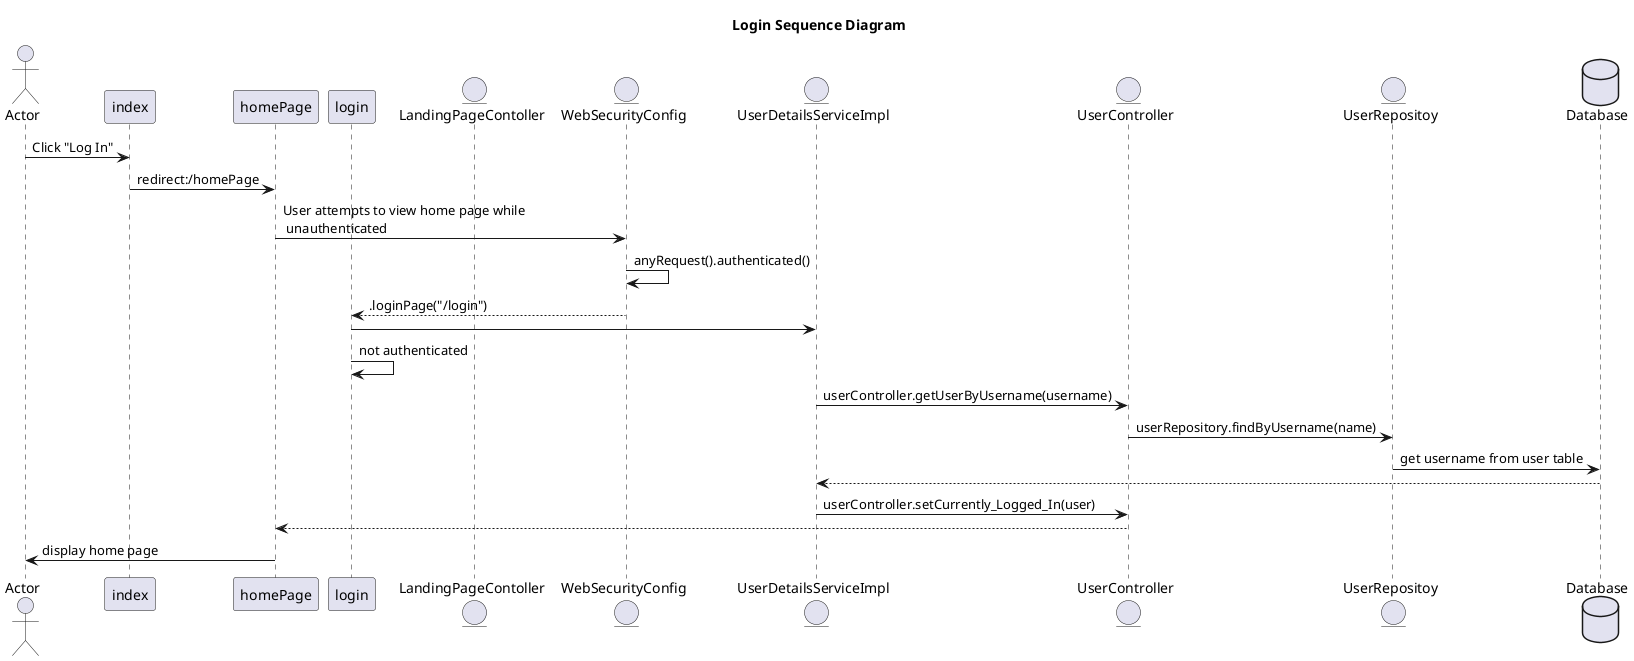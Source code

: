 @startuml
title      Login Sequence Diagram

actor         Actor                    as actor
participant   index                    as index
participant   homePage                 as homePage
participant    login                    as login
entity        LandingPageContoller     as landingPageController
entity        WebSecurityConfig        as webSecurity
entity        UserDetailsServiceImpl   as userDetailsService
entity        UserController           as userController
entity        UserRepositoy            as userRepository
database      Database                 as database

actor                 -> index              : Click "Log In"
index                 -> homePage           : redirect:/homePage
homePage              -> webSecurity        : User attempts to view home page while\n unauthenticated
webSecurity           -> webSecurity        : anyRequest().authenticated()
webSecurity           --> login             : .loginPage("/login")
login                 -> userDetailsService
login                 -> login              : not authenticated
userDetailsService    -> userController     : userController.getUserByUsername(username)
userController        -> userRepository     : userRepository.findByUsername(name)
userRepository        -> database           : get username from user table
database              --> userDetailsService
userDetailsService    -> userController     : userController.setCurrently_Logged_In(user)
userController        --> homePage
homePage              -> actor              : display home page

@enduml